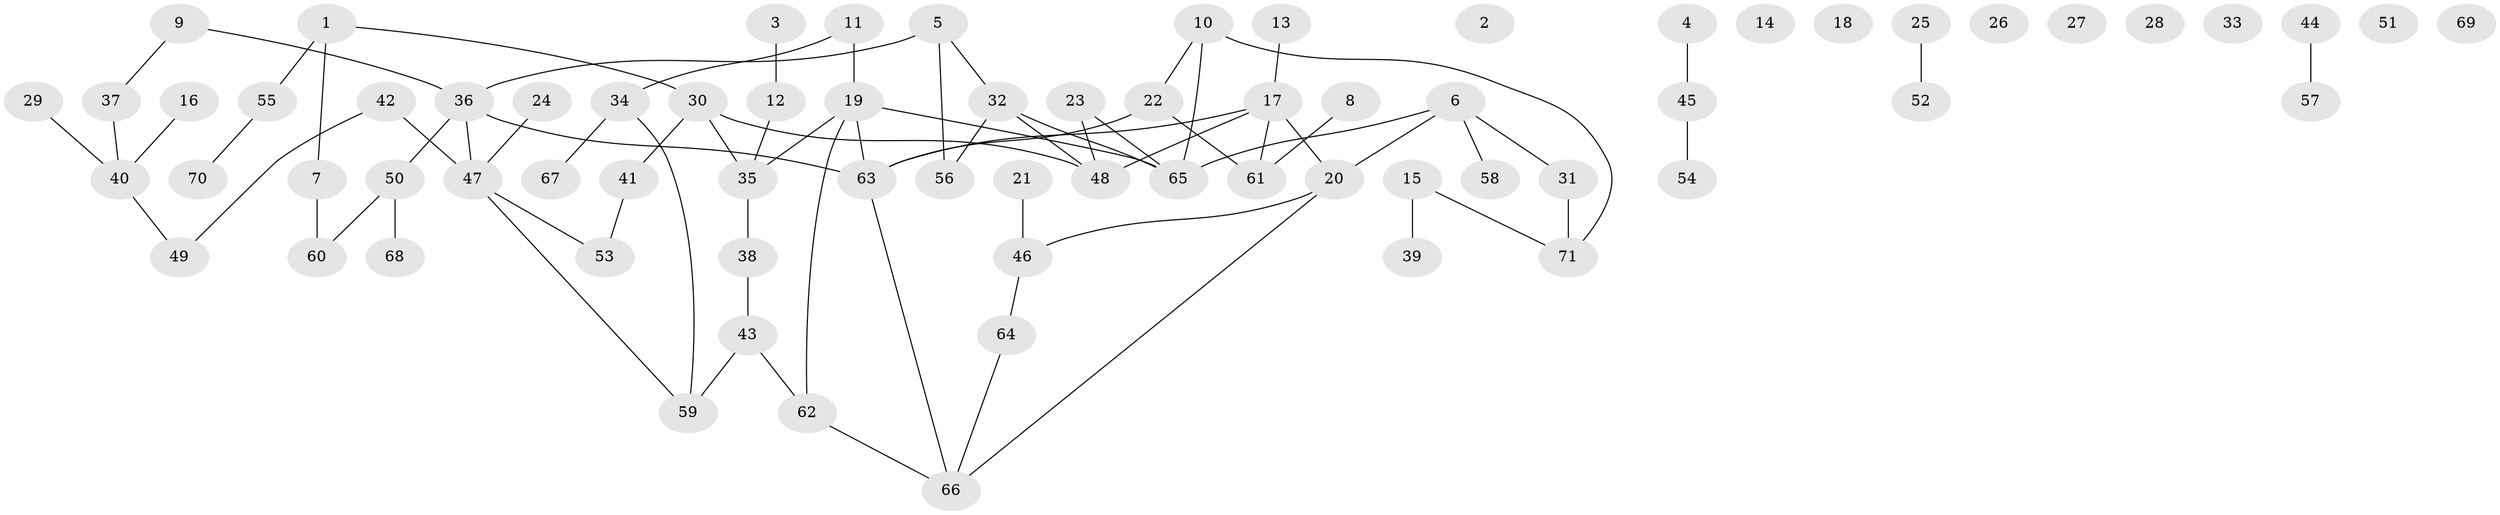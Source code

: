 // coarse degree distribution, {1: 0.36363636363636365, 3: 0.18181818181818182, 5: 0.18181818181818182, 4: 0.09090909090909091, 6: 0.09090909090909091, 2: 0.09090909090909091}
// Generated by graph-tools (version 1.1) at 2025/35/03/04/25 23:35:58]
// undirected, 71 vertices, 76 edges
graph export_dot {
  node [color=gray90,style=filled];
  1;
  2;
  3;
  4;
  5;
  6;
  7;
  8;
  9;
  10;
  11;
  12;
  13;
  14;
  15;
  16;
  17;
  18;
  19;
  20;
  21;
  22;
  23;
  24;
  25;
  26;
  27;
  28;
  29;
  30;
  31;
  32;
  33;
  34;
  35;
  36;
  37;
  38;
  39;
  40;
  41;
  42;
  43;
  44;
  45;
  46;
  47;
  48;
  49;
  50;
  51;
  52;
  53;
  54;
  55;
  56;
  57;
  58;
  59;
  60;
  61;
  62;
  63;
  64;
  65;
  66;
  67;
  68;
  69;
  70;
  71;
  1 -- 7;
  1 -- 30;
  1 -- 55;
  3 -- 12;
  4 -- 45;
  5 -- 32;
  5 -- 36;
  5 -- 56;
  6 -- 20;
  6 -- 31;
  6 -- 58;
  6 -- 65;
  7 -- 60;
  8 -- 61;
  9 -- 36;
  9 -- 37;
  10 -- 22;
  10 -- 65;
  10 -- 71;
  11 -- 19;
  11 -- 34;
  12 -- 35;
  13 -- 17;
  15 -- 39;
  15 -- 71;
  16 -- 40;
  17 -- 20;
  17 -- 48;
  17 -- 61;
  17 -- 63;
  19 -- 35;
  19 -- 62;
  19 -- 63;
  19 -- 65;
  20 -- 46;
  20 -- 66;
  21 -- 46;
  22 -- 61;
  22 -- 63;
  23 -- 48;
  23 -- 65;
  24 -- 47;
  25 -- 52;
  29 -- 40;
  30 -- 35;
  30 -- 41;
  30 -- 48;
  31 -- 71;
  32 -- 48;
  32 -- 56;
  32 -- 65;
  34 -- 59;
  34 -- 67;
  35 -- 38;
  36 -- 47;
  36 -- 50;
  36 -- 63;
  37 -- 40;
  38 -- 43;
  40 -- 49;
  41 -- 53;
  42 -- 47;
  42 -- 49;
  43 -- 59;
  43 -- 62;
  44 -- 57;
  45 -- 54;
  46 -- 64;
  47 -- 53;
  47 -- 59;
  50 -- 60;
  50 -- 68;
  55 -- 70;
  62 -- 66;
  63 -- 66;
  64 -- 66;
}
